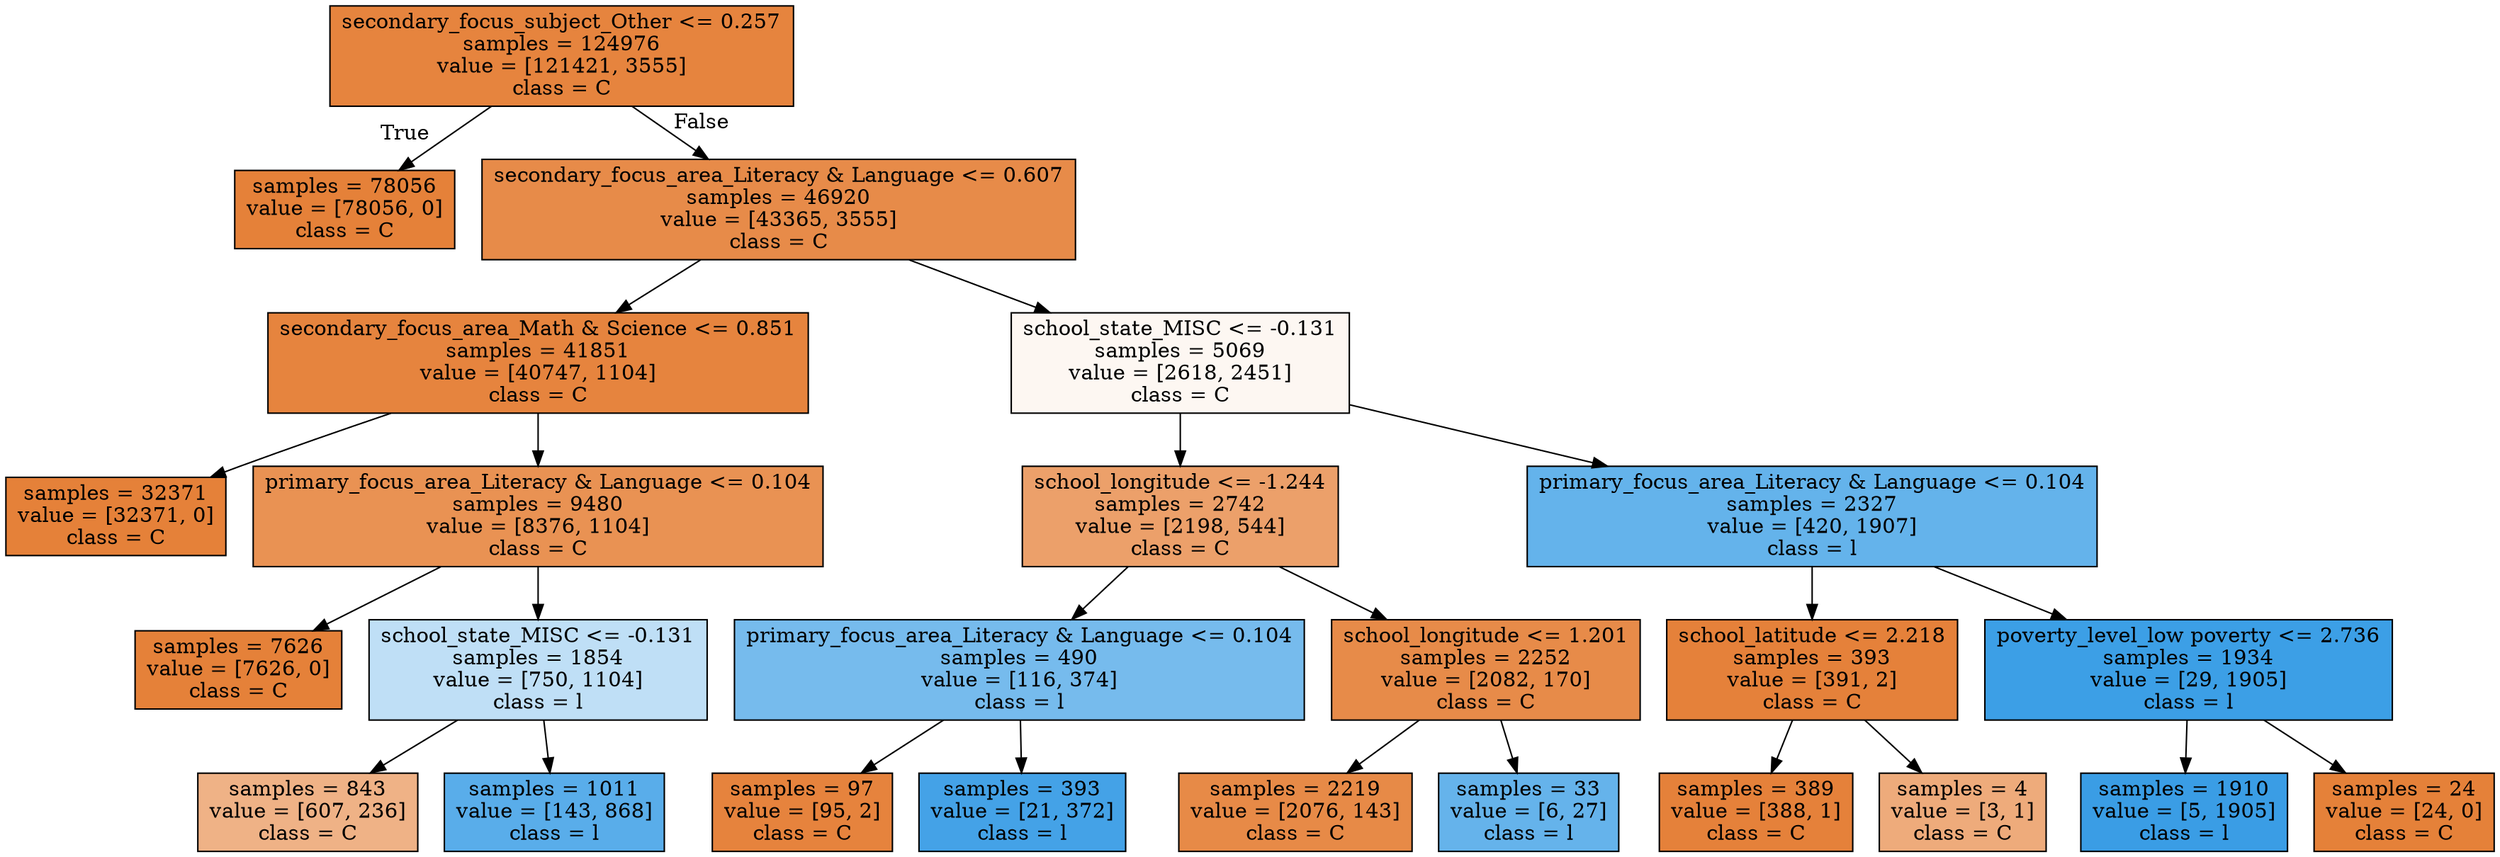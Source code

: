 digraph Tree {
node [shape=box, style="filled", color="black"] ;
0 [label="secondary_focus_subject_Other <= 0.257\nsamples = 124976\nvalue = [121421, 3555]\nclass = C", fillcolor="#e58139f8"] ;
1 [label="samples = 78056\nvalue = [78056, 0]\nclass = C", fillcolor="#e58139ff"] ;
0 -> 1 [labeldistance=2.5, labelangle=45, headlabel="True"] ;
2 [label="secondary_focus_area_Literacy & Language <= 0.607\nsamples = 46920\nvalue = [43365, 3555]\nclass = C", fillcolor="#e58139ea"] ;
0 -> 2 [labeldistance=2.5, labelangle=-45, headlabel="False"] ;
3 [label="secondary_focus_area_Math & Science <= 0.851\nsamples = 41851\nvalue = [40747, 1104]\nclass = C", fillcolor="#e58139f8"] ;
2 -> 3 ;
4 [label="samples = 32371\nvalue = [32371, 0]\nclass = C", fillcolor="#e58139ff"] ;
3 -> 4 ;
5 [label="primary_focus_area_Literacy & Language <= 0.104\nsamples = 9480\nvalue = [8376, 1104]\nclass = C", fillcolor="#e58139dd"] ;
3 -> 5 ;
6 [label="samples = 7626\nvalue = [7626, 0]\nclass = C", fillcolor="#e58139ff"] ;
5 -> 6 ;
7 [label="school_state_MISC <= -0.131\nsamples = 1854\nvalue = [750, 1104]\nclass = l", fillcolor="#399de552"] ;
5 -> 7 ;
8 [label="samples = 843\nvalue = [607, 236]\nclass = C", fillcolor="#e581399c"] ;
7 -> 8 ;
9 [label="samples = 1011\nvalue = [143, 868]\nclass = l", fillcolor="#399de5d5"] ;
7 -> 9 ;
10 [label="school_state_MISC <= -0.131\nsamples = 5069\nvalue = [2618, 2451]\nclass = C", fillcolor="#e5813910"] ;
2 -> 10 ;
11 [label="school_longitude <= -1.244\nsamples = 2742\nvalue = [2198, 544]\nclass = C", fillcolor="#e58139c0"] ;
10 -> 11 ;
12 [label="primary_focus_area_Literacy & Language <= 0.104\nsamples = 490\nvalue = [116, 374]\nclass = l", fillcolor="#399de5b0"] ;
11 -> 12 ;
13 [label="samples = 97\nvalue = [95, 2]\nclass = C", fillcolor="#e58139fa"] ;
12 -> 13 ;
14 [label="samples = 393\nvalue = [21, 372]\nclass = l", fillcolor="#399de5f1"] ;
12 -> 14 ;
15 [label="school_longitude <= 1.201\nsamples = 2252\nvalue = [2082, 170]\nclass = C", fillcolor="#e58139ea"] ;
11 -> 15 ;
16 [label="samples = 2219\nvalue = [2076, 143]\nclass = C", fillcolor="#e58139ed"] ;
15 -> 16 ;
17 [label="samples = 33\nvalue = [6, 27]\nclass = l", fillcolor="#399de5c6"] ;
15 -> 17 ;
18 [label="primary_focus_area_Literacy & Language <= 0.104\nsamples = 2327\nvalue = [420, 1907]\nclass = l", fillcolor="#399de5c7"] ;
10 -> 18 ;
19 [label="school_latitude <= 2.218\nsamples = 393\nvalue = [391, 2]\nclass = C", fillcolor="#e58139fe"] ;
18 -> 19 ;
20 [label="samples = 389\nvalue = [388, 1]\nclass = C", fillcolor="#e58139fe"] ;
19 -> 20 ;
21 [label="samples = 4\nvalue = [3, 1]\nclass = C", fillcolor="#e58139aa"] ;
19 -> 21 ;
22 [label="poverty_level_low poverty <= 2.736\nsamples = 1934\nvalue = [29, 1905]\nclass = l", fillcolor="#399de5fb"] ;
18 -> 22 ;
23 [label="samples = 1910\nvalue = [5, 1905]\nclass = l", fillcolor="#399de5fe"] ;
22 -> 23 ;
24 [label="samples = 24\nvalue = [24, 0]\nclass = C", fillcolor="#e58139ff"] ;
22 -> 24 ;
}